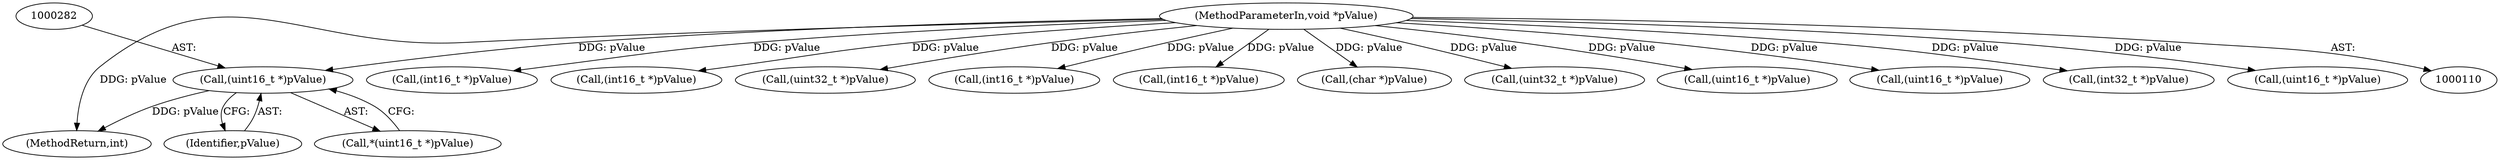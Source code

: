 digraph "0_Android_321ea5257e37c8edb26e66fe4ee78cca4cd915fe@pointer" {
"1000281" [label="(Call,(uint16_t *)pValue)"];
"1000114" [label="(MethodParameterIn,void *pValue)"];
"1000291" [label="(Call,(int16_t *)pValue)"];
"1000114" [label="(MethodParameterIn,void *pValue)"];
"1000337" [label="(Call,(int16_t *)pValue)"];
"1000422" [label="(Call,(uint32_t *)pValue)"];
"1000299" [label="(Call,(int16_t *)pValue)"];
"1000532" [label="(Call,(int16_t *)pValue)"];
"1000586" [label="(MethodReturn,int)"];
"1000500" [label="(Call,(char *)pValue)"];
"1000283" [label="(Identifier,pValue)"];
"1000281" [label="(Call,(uint16_t *)pValue)"];
"1000280" [label="(Call,*(uint16_t *)pValue)"];
"1000418" [label="(Call,(uint32_t *)pValue)"];
"1000434" [label="(Call,(uint16_t *)pValue)"];
"1000446" [label="(Call,(uint16_t *)pValue)"];
"1000378" [label="(Call,(int32_t *)pValue)"];
"1000457" [label="(Call,(uint16_t *)pValue)"];
"1000281" -> "1000280"  [label="AST: "];
"1000281" -> "1000283"  [label="CFG: "];
"1000282" -> "1000281"  [label="AST: "];
"1000283" -> "1000281"  [label="AST: "];
"1000280" -> "1000281"  [label="CFG: "];
"1000281" -> "1000586"  [label="DDG: pValue"];
"1000114" -> "1000281"  [label="DDG: pValue"];
"1000114" -> "1000110"  [label="AST: "];
"1000114" -> "1000586"  [label="DDG: pValue"];
"1000114" -> "1000291"  [label="DDG: pValue"];
"1000114" -> "1000299"  [label="DDG: pValue"];
"1000114" -> "1000337"  [label="DDG: pValue"];
"1000114" -> "1000378"  [label="DDG: pValue"];
"1000114" -> "1000418"  [label="DDG: pValue"];
"1000114" -> "1000422"  [label="DDG: pValue"];
"1000114" -> "1000434"  [label="DDG: pValue"];
"1000114" -> "1000446"  [label="DDG: pValue"];
"1000114" -> "1000457"  [label="DDG: pValue"];
"1000114" -> "1000500"  [label="DDG: pValue"];
"1000114" -> "1000532"  [label="DDG: pValue"];
}
